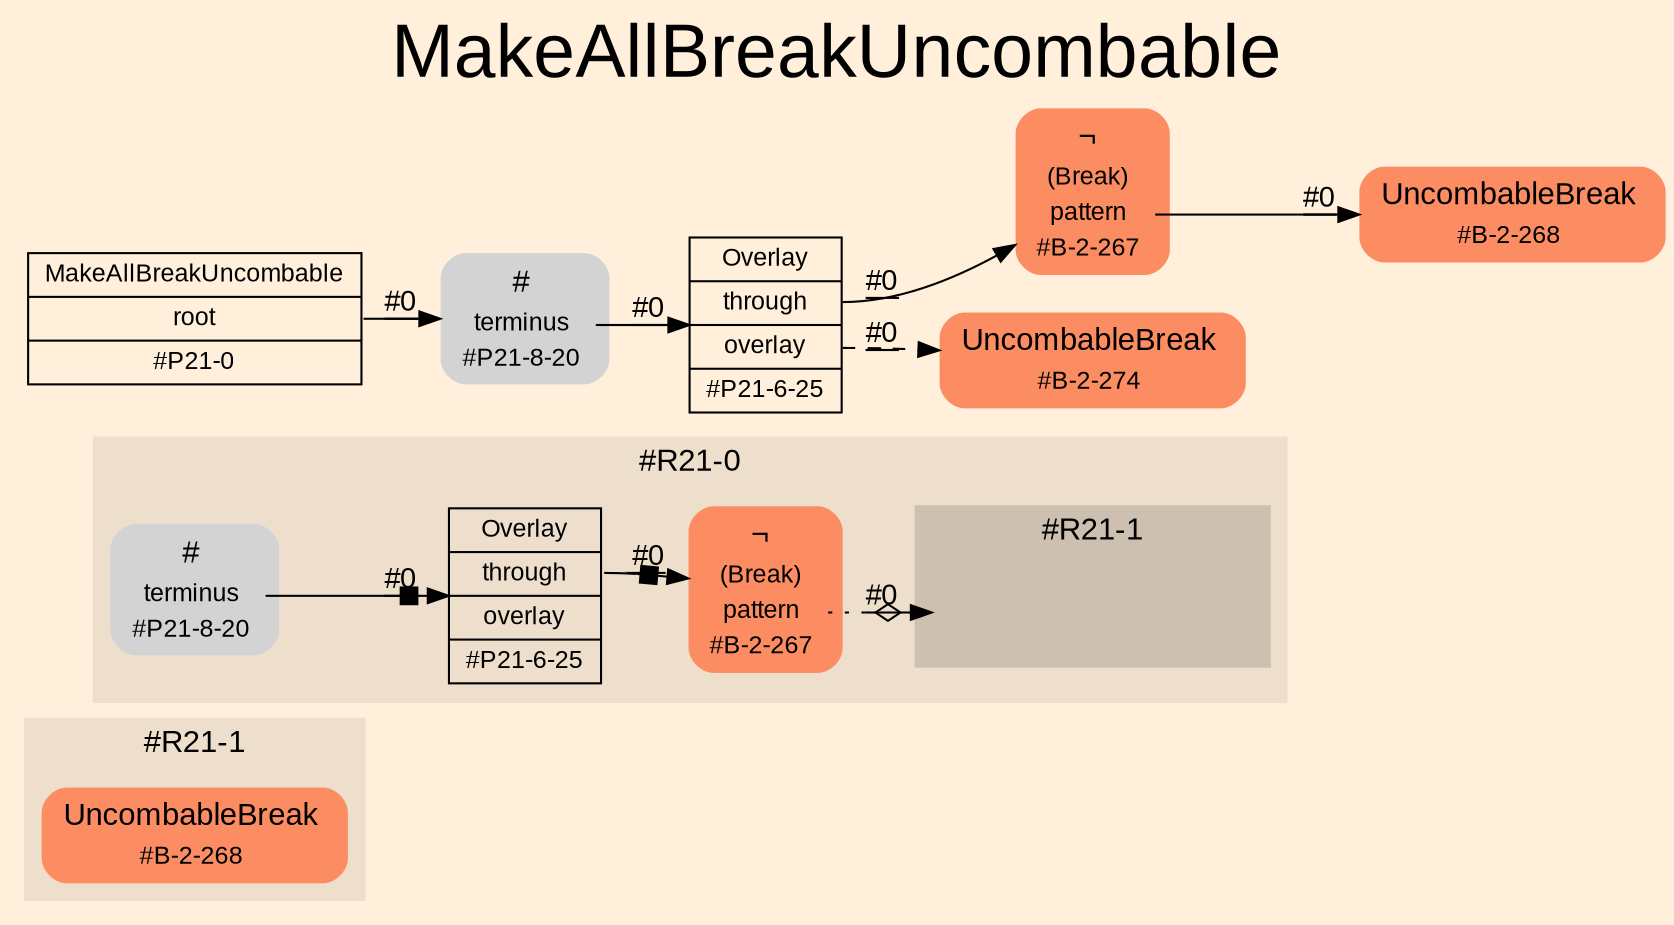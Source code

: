 digraph "MakeAllBreakUncombable" {
label = "MakeAllBreakUncombable"
labelloc = t
fontsize = "36"
graph [
    rankdir = "LR"
    ranksep = 0.3
    bgcolor = antiquewhite1
    color = black
    fontcolor = black
    fontname = "Arial"
];
node [
    fontname = "Arial"
];
edge [
    fontname = "Arial"
];

// -------------------- figure #R21-1 --------------------
subgraph "cluster#R21-1" {
    label = "#R21-1"
    style = "filled"
    color = antiquewhite2
    fontsize = "15"
    "#R21-1 / #B-2-268" [
        shape = "plaintext"
        fillcolor = "/set28/2"
        label = <<TABLE BORDER="0" CELLBORDER="0" CELLSPACING="0">
         <TR><TD><FONT POINT-SIZE="15.0">UncombableBreak</FONT></TD><TD></TD></TR>
         <TR><TD>#B-2-268</TD><TD PORT="port0"></TD></TR>
        </TABLE>>
        style = "rounded,filled"
        fontsize = "12"
    ];
    
}


// -------------------- figure #R21-0 --------------------
subgraph "cluster#R21-0" {
    label = "#R21-0"
    style = "filled"
    color = antiquewhite2
    fontsize = "15"
    "#R21-0 / #B-2-267" [
        shape = "plaintext"
        fillcolor = "/set28/2"
        label = <<TABLE BORDER="0" CELLBORDER="0" CELLSPACING="0">
         <TR><TD><FONT POINT-SIZE="15.0">¬</FONT></TD><TD></TD></TR>
         <TR><TD>(Break)</TD><TD PORT="port0"></TD></TR>
         <TR><TD>pattern</TD><TD PORT="port1"></TD></TR>
         <TR><TD>#B-2-267</TD><TD PORT="port2"></TD></TR>
        </TABLE>>
        style = "rounded,filled"
        fontsize = "12"
    ];
    
    "#R21-0 / #P21-8-20" [
        shape = "plaintext"
        label = <<TABLE BORDER="0" CELLBORDER="0" CELLSPACING="0">
         <TR><TD><FONT POINT-SIZE="15.0">#</FONT></TD><TD></TD></TR>
         <TR><TD>terminus</TD><TD PORT="port0"></TD></TR>
         <TR><TD>#P21-8-20</TD><TD PORT="port1"></TD></TR>
        </TABLE>>
        style = "rounded,filled"
        fontsize = "12"
    ];
    
    "#R21-0 / #P21-6-25" [
        shape = "record"
        fillcolor = antiquewhite2
        label = "<fixed> Overlay | <port0> through | <port1> overlay | <port2> #P21-6-25"
        style = "filled"
        fontsize = "12"
        color = black
        fontcolor = black
    ];
    
    subgraph "cluster#R21-0 / #R21-1" {
        label = "#R21-1"
        style = "filled"
        color = antiquewhite3
        fontsize = "15"
        "#R21-0 / #0 / #B-2-268" [
            shape = "none"
            style = "invisible"
        ];
        
    }
    
}


// -------------------- transformation figure --------------------
"CR#P21-0" [
    shape = "record"
    fillcolor = antiquewhite1
    label = "<fixed> MakeAllBreakUncombable | <port0> root | <port1> #P21-0"
    style = "filled"
    fontsize = "12"
    color = black
    fontcolor = black
];

"#P21-8-20" [
    shape = "plaintext"
    label = <<TABLE BORDER="0" CELLBORDER="0" CELLSPACING="0">
     <TR><TD><FONT POINT-SIZE="15.0">#</FONT></TD><TD></TD></TR>
     <TR><TD>terminus</TD><TD PORT="port0"></TD></TR>
     <TR><TD>#P21-8-20</TD><TD PORT="port1"></TD></TR>
    </TABLE>>
    style = "rounded,filled"
    fontsize = "12"
];

"#P21-6-25" [
    shape = "record"
    fillcolor = antiquewhite1
    label = "<fixed> Overlay | <port0> through | <port1> overlay | <port2> #P21-6-25"
    style = "filled"
    fontsize = "12"
    color = black
    fontcolor = black
];

"#B-2-267" [
    shape = "plaintext"
    fillcolor = "/set28/2"
    label = <<TABLE BORDER="0" CELLBORDER="0" CELLSPACING="0">
     <TR><TD><FONT POINT-SIZE="15.0">¬</FONT></TD><TD></TD></TR>
     <TR><TD>(Break)</TD><TD PORT="port0"></TD></TR>
     <TR><TD>pattern</TD><TD PORT="port1"></TD></TR>
     <TR><TD>#B-2-267</TD><TD PORT="port2"></TD></TR>
    </TABLE>>
    style = "rounded,filled"
    fontsize = "12"
];

"#B-2-268" [
    shape = "plaintext"
    fillcolor = "/set28/2"
    label = <<TABLE BORDER="0" CELLBORDER="0" CELLSPACING="0">
     <TR><TD><FONT POINT-SIZE="15.0">UncombableBreak</FONT></TD><TD></TD></TR>
     <TR><TD>#B-2-268</TD><TD PORT="port0"></TD></TR>
    </TABLE>>
    style = "rounded,filled"
    fontsize = "12"
];

"#B-2-274" [
    shape = "plaintext"
    fillcolor = "/set28/2"
    label = <<TABLE BORDER="0" CELLBORDER="0" CELLSPACING="0">
     <TR><TD><FONT POINT-SIZE="15.0">UncombableBreak</FONT></TD><TD></TD></TR>
     <TR><TD>#B-2-274</TD><TD PORT="port0"></TD></TR>
    </TABLE>>
    style = "rounded,filled"
    fontsize = "12"
];


// -------------------- links --------------------
// links for block CR#P21-0
"CR#P21-0":port0 -> "#P21-8-20" [
    style="solid"
    label = "#0"
    decorate = true
    color = black
    fontcolor = black
];

// links for block #P21-8-20
"#P21-8-20":port0 -> "#P21-6-25" [
    style="solid"
    label = "#0"
    decorate = true
    color = black
    fontcolor = black
];

// links for block #P21-6-25
"#P21-6-25":port0 -> "#B-2-267" [
    style="solid"
    label = "#0"
    decorate = true
    color = black
    fontcolor = black
];

"#P21-6-25":port1 -> "#B-2-274" [
    style="dashed"
    label = "#0"
    decorate = true
    color = black
    fontcolor = black
];

// links for block #B-2-267
"#B-2-267":port1 -> "#B-2-268" [
    style="solid"
    label = "#0"
    decorate = true
    color = black
    fontcolor = black
];

// links for block #B-2-268
// links for block #B-2-274
// links for block #R21-0 / #B-2-267
"#R21-0 / #B-2-267":port1 -> "#R21-0 / #0 / #B-2-268" [
    style="dotted"
    arrowhead="normalnoneodiamond"
    label = "#0"
    decorate = true
    color = black
    fontcolor = black
];

// links for block #R21-0 / #P21-8-20
"#R21-0 / #P21-8-20":port0 -> "#R21-0 / #P21-6-25" [
    style="solid"
    arrowhead="normalnonebox"
    label = "#0"
    decorate = true
    color = black
    fontcolor = black
];

// links for block #R21-0 / #P21-6-25
"#R21-0 / #P21-6-25":port0 -> "#R21-0 / #B-2-267" [
    style="solid"
    arrowhead="normalnonebox"
    label = "#0"
    decorate = true
    color = black
    fontcolor = black
];

// links for block #R21-0 / #0 / #B-2-268
// links for block #R21-1 / #B-2-268
}
